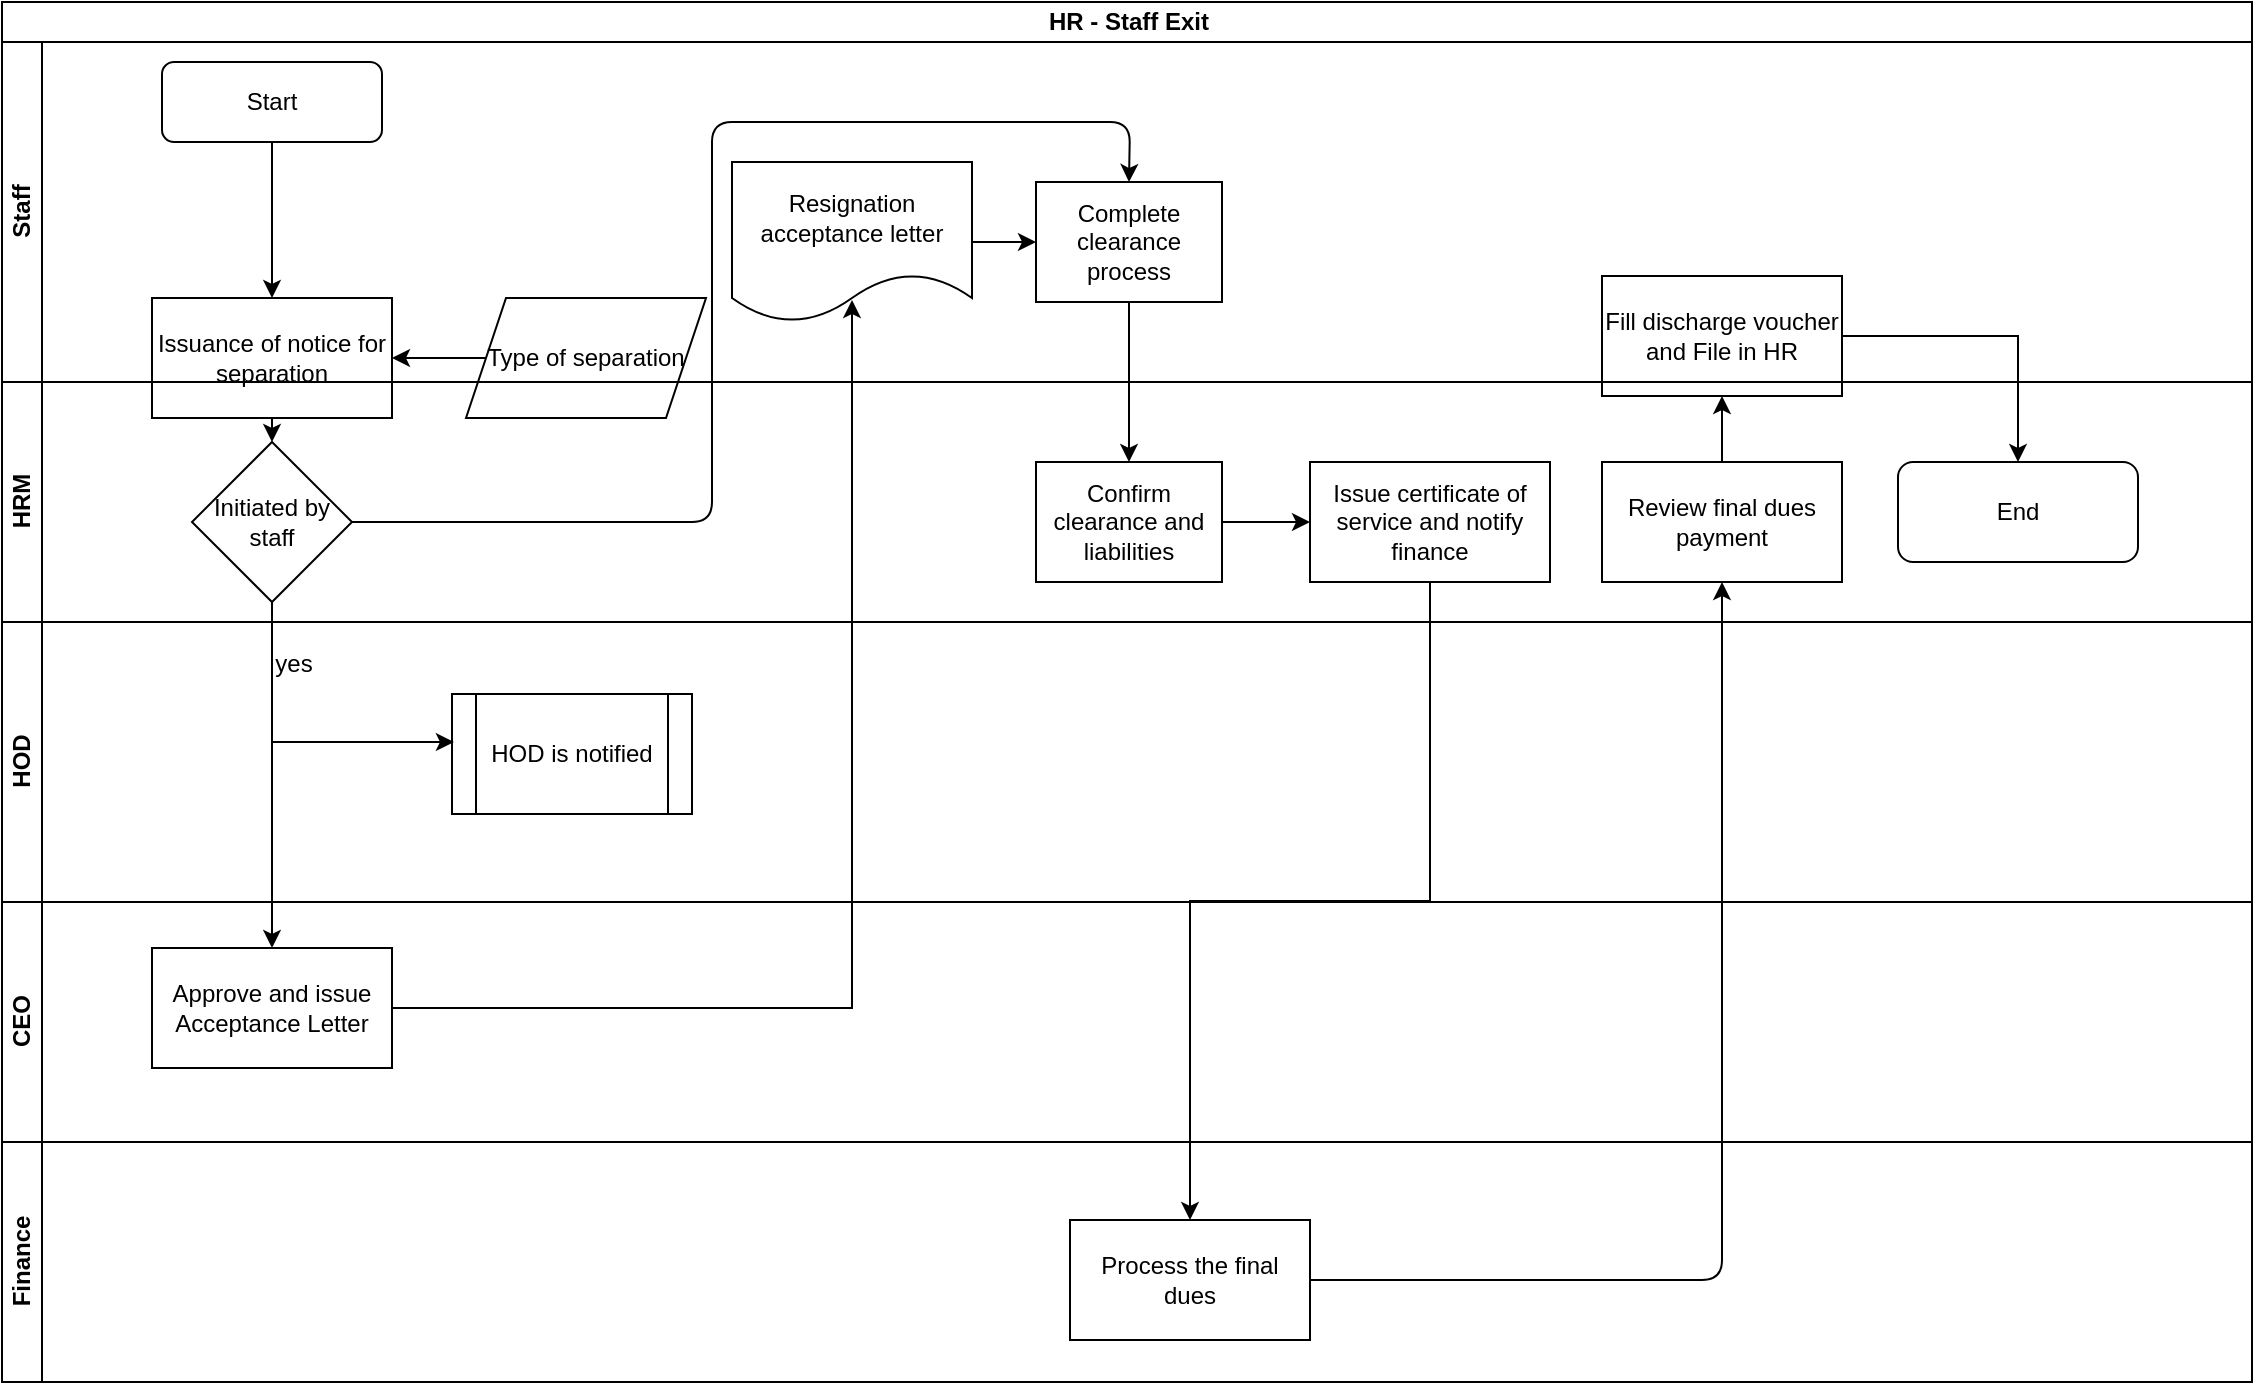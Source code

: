 <mxfile version="13.6.5" type="github">
  <diagram id="C5RBs43oDa-KdzZeNtuy" name="Page-1">
    <mxGraphModel dx="1038" dy="547" grid="1" gridSize="10" guides="1" tooltips="1" connect="1" arrows="1" fold="1" page="1" pageScale="1" pageWidth="1169" pageHeight="827" math="0" shadow="0">
      <root>
        <mxCell id="WIyWlLk6GJQsqaUBKTNV-0" />
        <mxCell id="WIyWlLk6GJQsqaUBKTNV-1" parent="WIyWlLk6GJQsqaUBKTNV-0" />
        <mxCell id="v0qozQEDlWZfjRou27Cd-0" value="HR - Staff Exit" style="swimlane;html=1;childLayout=stackLayout;resizeParent=1;resizeParentMax=0;horizontal=1;startSize=20;horizontalStack=0;" vertex="1" parent="WIyWlLk6GJQsqaUBKTNV-1">
          <mxGeometry x="35" y="10" width="1125" height="690" as="geometry" />
        </mxCell>
        <mxCell id="v0qozQEDlWZfjRou27Cd-1" value="Staff" style="swimlane;html=1;startSize=20;horizontal=0;" vertex="1" parent="v0qozQEDlWZfjRou27Cd-0">
          <mxGeometry y="20" width="1125" height="170" as="geometry" />
        </mxCell>
        <mxCell id="v0qozQEDlWZfjRou27Cd-6" value="Start" style="rounded=1;whiteSpace=wrap;html=1;" vertex="1" parent="v0qozQEDlWZfjRou27Cd-1">
          <mxGeometry x="80" y="10" width="110" height="40" as="geometry" />
        </mxCell>
        <mxCell id="v0qozQEDlWZfjRou27Cd-24" value="Resignation acceptance letter" style="shape=document;whiteSpace=wrap;html=1;boundedLbl=1;" vertex="1" parent="v0qozQEDlWZfjRou27Cd-1">
          <mxGeometry x="365" y="60" width="120" height="80" as="geometry" />
        </mxCell>
        <mxCell id="v0qozQEDlWZfjRou27Cd-9" value="Issuance of notice for separation" style="rounded=0;whiteSpace=wrap;html=1;" vertex="1" parent="v0qozQEDlWZfjRou27Cd-1">
          <mxGeometry x="75" y="128" width="120" height="60" as="geometry" />
        </mxCell>
        <mxCell id="v0qozQEDlWZfjRou27Cd-8" value="" style="edgeStyle=orthogonalEdgeStyle;rounded=0;orthogonalLoop=1;jettySize=auto;html=1;entryX=0.5;entryY=0;entryDx=0;entryDy=0;" edge="1" parent="v0qozQEDlWZfjRou27Cd-1" source="v0qozQEDlWZfjRou27Cd-6" target="v0qozQEDlWZfjRou27Cd-9">
          <mxGeometry relative="1" as="geometry">
            <mxPoint x="135" y="130" as="targetPoint" />
          </mxGeometry>
        </mxCell>
        <mxCell id="v0qozQEDlWZfjRou27Cd-11" value="Type of separation" style="shape=parallelogram;perimeter=parallelogramPerimeter;whiteSpace=wrap;html=1;fixedSize=1;" vertex="1" parent="v0qozQEDlWZfjRou27Cd-1">
          <mxGeometry x="232" y="128" width="120" height="60" as="geometry" />
        </mxCell>
        <mxCell id="v0qozQEDlWZfjRou27Cd-12" value="" style="endArrow=classic;html=1;entryX=1;entryY=0.5;entryDx=0;entryDy=0;exitX=0;exitY=0.5;exitDx=0;exitDy=0;" edge="1" parent="v0qozQEDlWZfjRou27Cd-1" source="v0qozQEDlWZfjRou27Cd-11" target="v0qozQEDlWZfjRou27Cd-9">
          <mxGeometry width="50" height="50" relative="1" as="geometry">
            <mxPoint x="290" y="159" as="sourcePoint" />
            <mxPoint x="190" y="159" as="targetPoint" />
          </mxGeometry>
        </mxCell>
        <mxCell id="v0qozQEDlWZfjRou27Cd-35" value="Fill discharge voucher and File in HR" style="whiteSpace=wrap;html=1;rounded=0;" vertex="1" parent="v0qozQEDlWZfjRou27Cd-1">
          <mxGeometry x="800" y="117" width="120" height="60" as="geometry" />
        </mxCell>
        <mxCell id="v0qozQEDlWZfjRou27Cd-2" value="HRM" style="swimlane;html=1;startSize=20;horizontal=0;" vertex="1" parent="v0qozQEDlWZfjRou27Cd-0">
          <mxGeometry y="190" width="1125" height="120" as="geometry" />
        </mxCell>
        <mxCell id="v0qozQEDlWZfjRou27Cd-13" value="Initiated by staff" style="rhombus;whiteSpace=wrap;html=1;rounded=0;" vertex="1" parent="v0qozQEDlWZfjRou27Cd-2">
          <mxGeometry x="95" y="30" width="80" height="80" as="geometry" />
        </mxCell>
        <mxCell id="v0qozQEDlWZfjRou27Cd-33" value="Review final dues payment" style="rounded=0;whiteSpace=wrap;html=1;" vertex="1" parent="v0qozQEDlWZfjRou27Cd-2">
          <mxGeometry x="800" y="40" width="120" height="60" as="geometry" />
        </mxCell>
        <mxCell id="v0qozQEDlWZfjRou27Cd-39" value="End" style="rounded=1;whiteSpace=wrap;html=1;" vertex="1" parent="v0qozQEDlWZfjRou27Cd-2">
          <mxGeometry x="948" y="40" width="120" height="50" as="geometry" />
        </mxCell>
        <mxCell id="v0qozQEDlWZfjRou27Cd-3" value="HOD" style="swimlane;html=1;startSize=20;horizontal=0;" vertex="1" parent="v0qozQEDlWZfjRou27Cd-0">
          <mxGeometry y="310" width="1125" height="140" as="geometry" />
        </mxCell>
        <mxCell id="v0qozQEDlWZfjRou27Cd-40" value="yes" style="text;html=1;strokeColor=none;fillColor=none;align=center;verticalAlign=middle;whiteSpace=wrap;rounded=0;" vertex="1" parent="v0qozQEDlWZfjRou27Cd-3">
          <mxGeometry x="126" y="11" width="40" height="20" as="geometry" />
        </mxCell>
        <mxCell id="v0qozQEDlWZfjRou27Cd-31" value="Process the final dues" style="whiteSpace=wrap;html=1;" vertex="1" parent="v0qozQEDlWZfjRou27Cd-3">
          <mxGeometry x="534" y="299" width="120" height="60" as="geometry" />
        </mxCell>
        <mxCell id="v0qozQEDlWZfjRou27Cd-20" value="Approve and issue Acceptance Letter" style="whiteSpace=wrap;html=1;rounded=0;" vertex="1" parent="v0qozQEDlWZfjRou27Cd-3">
          <mxGeometry x="75" y="163" width="120" height="60" as="geometry" />
        </mxCell>
        <mxCell id="v0qozQEDlWZfjRou27Cd-4" value="CEO" style="swimlane;html=1;startSize=20;horizontal=0;" vertex="1" parent="v0qozQEDlWZfjRou27Cd-0">
          <mxGeometry y="450" width="1125" height="120" as="geometry" />
        </mxCell>
        <mxCell id="v0qozQEDlWZfjRou27Cd-5" value="Finance" style="swimlane;html=1;startSize=20;horizontal=0;" vertex="1" parent="v0qozQEDlWZfjRou27Cd-0">
          <mxGeometry y="570" width="1125" height="120" as="geometry" />
        </mxCell>
        <mxCell id="v0qozQEDlWZfjRou27Cd-16" value="" style="endArrow=classic;html=1;exitX=0.5;exitY=1;exitDx=0;exitDy=0;entryX=0.5;entryY=0;entryDx=0;entryDy=0;" edge="1" parent="v0qozQEDlWZfjRou27Cd-0" source="v0qozQEDlWZfjRou27Cd-9" target="v0qozQEDlWZfjRou27Cd-13">
          <mxGeometry width="50" height="50" relative="1" as="geometry">
            <mxPoint x="490" y="260" as="sourcePoint" />
            <mxPoint x="540" y="210" as="targetPoint" />
          </mxGeometry>
        </mxCell>
        <mxCell id="v0qozQEDlWZfjRou27Cd-21" value="" style="edgeStyle=orthogonalEdgeStyle;rounded=0;orthogonalLoop=1;jettySize=auto;html=1;" edge="1" parent="v0qozQEDlWZfjRou27Cd-0" source="v0qozQEDlWZfjRou27Cd-13" target="v0qozQEDlWZfjRou27Cd-20">
          <mxGeometry relative="1" as="geometry" />
        </mxCell>
        <mxCell id="v0qozQEDlWZfjRou27Cd-23" value="" style="edgeStyle=orthogonalEdgeStyle;rounded=0;orthogonalLoop=1;jettySize=auto;html=1;entryX=0.5;entryY=0.863;entryDx=0;entryDy=0;entryPerimeter=0;" edge="1" parent="v0qozQEDlWZfjRou27Cd-0" source="v0qozQEDlWZfjRou27Cd-20" target="v0qozQEDlWZfjRou27Cd-24">
          <mxGeometry relative="1" as="geometry">
            <mxPoint x="410" y="503" as="targetPoint" />
          </mxGeometry>
        </mxCell>
        <mxCell id="v0qozQEDlWZfjRou27Cd-34" value="" style="endArrow=classic;html=1;exitX=1;exitY=0.5;exitDx=0;exitDy=0;entryX=0.5;entryY=1;entryDx=0;entryDy=0;" edge="1" parent="v0qozQEDlWZfjRou27Cd-0" source="v0qozQEDlWZfjRou27Cd-31" target="v0qozQEDlWZfjRou27Cd-33">
          <mxGeometry width="50" height="50" relative="1" as="geometry">
            <mxPoint x="670" y="640" as="sourcePoint" />
            <mxPoint x="720" y="590" as="targetPoint" />
            <Array as="points">
              <mxPoint x="860" y="639" />
            </Array>
          </mxGeometry>
        </mxCell>
        <mxCell id="v0qozQEDlWZfjRou27Cd-36" value="" style="edgeStyle=orthogonalEdgeStyle;rounded=0;orthogonalLoop=1;jettySize=auto;html=1;" edge="1" parent="v0qozQEDlWZfjRou27Cd-0" source="v0qozQEDlWZfjRou27Cd-33" target="v0qozQEDlWZfjRou27Cd-35">
          <mxGeometry relative="1" as="geometry" />
        </mxCell>
        <mxCell id="v0qozQEDlWZfjRou27Cd-38" value="" style="edgeStyle=orthogonalEdgeStyle;rounded=0;orthogonalLoop=1;jettySize=auto;html=1;entryX=0.5;entryY=0;entryDx=0;entryDy=0;" edge="1" parent="v0qozQEDlWZfjRou27Cd-0" source="v0qozQEDlWZfjRou27Cd-35" target="v0qozQEDlWZfjRou27Cd-39">
          <mxGeometry relative="1" as="geometry">
            <mxPoint x="1007" y="228" as="targetPoint" />
          </mxGeometry>
        </mxCell>
        <mxCell id="v0qozQEDlWZfjRou27Cd-28" value="" style="edgeStyle=orthogonalEdgeStyle;rounded=0;orthogonalLoop=1;jettySize=auto;html=1;" edge="1" parent="WIyWlLk6GJQsqaUBKTNV-1" source="v0qozQEDlWZfjRou27Cd-25" target="v0qozQEDlWZfjRou27Cd-27">
          <mxGeometry relative="1" as="geometry" />
        </mxCell>
        <mxCell id="v0qozQEDlWZfjRou27Cd-25" value="Complete clearance process" style="whiteSpace=wrap;html=1;" vertex="1" parent="WIyWlLk6GJQsqaUBKTNV-1">
          <mxGeometry x="552" y="100" width="93" height="60" as="geometry" />
        </mxCell>
        <mxCell id="v0qozQEDlWZfjRou27Cd-26" value="" style="edgeStyle=orthogonalEdgeStyle;rounded=0;orthogonalLoop=1;jettySize=auto;html=1;" edge="1" parent="WIyWlLk6GJQsqaUBKTNV-1" source="v0qozQEDlWZfjRou27Cd-24" target="v0qozQEDlWZfjRou27Cd-25">
          <mxGeometry relative="1" as="geometry" />
        </mxCell>
        <mxCell id="v0qozQEDlWZfjRou27Cd-30" value="" style="edgeStyle=orthogonalEdgeStyle;rounded=0;orthogonalLoop=1;jettySize=auto;html=1;" edge="1" parent="WIyWlLk6GJQsqaUBKTNV-1" source="v0qozQEDlWZfjRou27Cd-27" target="v0qozQEDlWZfjRou27Cd-29">
          <mxGeometry relative="1" as="geometry" />
        </mxCell>
        <mxCell id="v0qozQEDlWZfjRou27Cd-27" value="Confirm clearance and liabilities" style="whiteSpace=wrap;html=1;" vertex="1" parent="WIyWlLk6GJQsqaUBKTNV-1">
          <mxGeometry x="552" y="240" width="93" height="60" as="geometry" />
        </mxCell>
        <mxCell id="v0qozQEDlWZfjRou27Cd-32" value="" style="edgeStyle=orthogonalEdgeStyle;rounded=0;orthogonalLoop=1;jettySize=auto;html=1;" edge="1" parent="WIyWlLk6GJQsqaUBKTNV-1" source="v0qozQEDlWZfjRou27Cd-29" target="v0qozQEDlWZfjRou27Cd-31">
          <mxGeometry relative="1" as="geometry" />
        </mxCell>
        <mxCell id="v0qozQEDlWZfjRou27Cd-29" value="Issue certificate of service and notify finance" style="whiteSpace=wrap;html=1;" vertex="1" parent="WIyWlLk6GJQsqaUBKTNV-1">
          <mxGeometry x="689" y="240" width="120" height="60" as="geometry" />
        </mxCell>
        <mxCell id="v0qozQEDlWZfjRou27Cd-41" value="HOD is notified" style="shape=process;whiteSpace=wrap;html=1;backgroundOutline=1;" vertex="1" parent="WIyWlLk6GJQsqaUBKTNV-1">
          <mxGeometry x="260" y="356" width="120" height="60" as="geometry" />
        </mxCell>
        <mxCell id="v0qozQEDlWZfjRou27Cd-42" value="" style="endArrow=classic;html=1;entryX=0.008;entryY=0.4;entryDx=0;entryDy=0;entryPerimeter=0;" edge="1" parent="WIyWlLk6GJQsqaUBKTNV-1" target="v0qozQEDlWZfjRou27Cd-41">
          <mxGeometry width="50" height="50" relative="1" as="geometry">
            <mxPoint x="170" y="380" as="sourcePoint" />
            <mxPoint x="370" y="350" as="targetPoint" />
          </mxGeometry>
        </mxCell>
        <mxCell id="v0qozQEDlWZfjRou27Cd-43" value="" style="endArrow=classic;html=1;exitX=1;exitY=0.5;exitDx=0;exitDy=0;entryX=0.5;entryY=0;entryDx=0;entryDy=0;" edge="1" parent="WIyWlLk6GJQsqaUBKTNV-1" source="v0qozQEDlWZfjRou27Cd-13" target="v0qozQEDlWZfjRou27Cd-25">
          <mxGeometry width="50" height="50" relative="1" as="geometry">
            <mxPoint x="320" y="370" as="sourcePoint" />
            <mxPoint x="600" y="160" as="targetPoint" />
            <Array as="points">
              <mxPoint x="390" y="270" />
              <mxPoint x="390" y="70" />
              <mxPoint x="599" y="70" />
            </Array>
          </mxGeometry>
        </mxCell>
      </root>
    </mxGraphModel>
  </diagram>
</mxfile>
